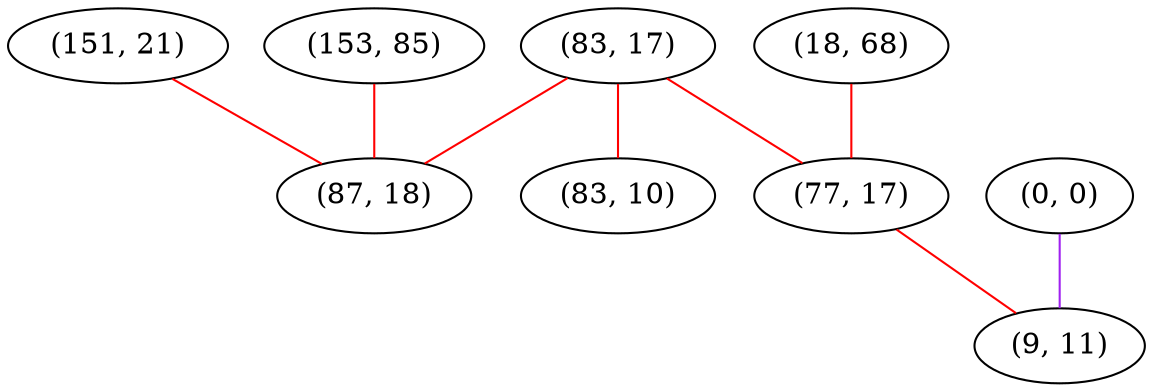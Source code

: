 graph "" {
"(151, 21)";
"(0, 0)";
"(83, 17)";
"(18, 68)";
"(77, 17)";
"(9, 11)";
"(153, 85)";
"(83, 10)";
"(87, 18)";
"(151, 21)" -- "(87, 18)"  [color=red, key=0, weight=1];
"(0, 0)" -- "(9, 11)"  [color=purple, key=0, weight=4];
"(83, 17)" -- "(77, 17)"  [color=red, key=0, weight=1];
"(83, 17)" -- "(83, 10)"  [color=red, key=0, weight=1];
"(83, 17)" -- "(87, 18)"  [color=red, key=0, weight=1];
"(18, 68)" -- "(77, 17)"  [color=red, key=0, weight=1];
"(77, 17)" -- "(9, 11)"  [color=red, key=0, weight=1];
"(153, 85)" -- "(87, 18)"  [color=red, key=0, weight=1];
}
